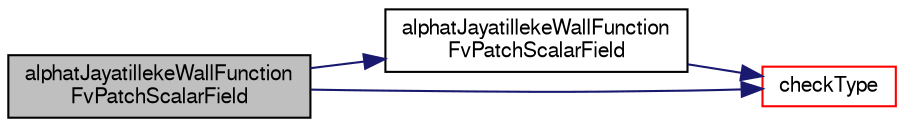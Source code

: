 digraph "alphatJayatillekeWallFunctionFvPatchScalarField"
{
  bgcolor="transparent";
  edge [fontname="FreeSans",fontsize="10",labelfontname="FreeSans",labelfontsize="10"];
  node [fontname="FreeSans",fontsize="10",shape=record];
  rankdir="LR";
  Node177 [label="alphatJayatillekeWallFunction\lFvPatchScalarField",height=0.2,width=0.4,color="black", fillcolor="grey75", style="filled", fontcolor="black"];
  Node177 -> Node178 [color="midnightblue",fontsize="10",style="solid",fontname="FreeSans"];
  Node178 [label="alphatJayatillekeWallFunction\lFvPatchScalarField",height=0.2,width=0.4,color="black",URL="$a30950.html#ac912720802da650582c927db92e92b3d",tooltip="Construct from patch and internal field. "];
  Node178 -> Node179 [color="midnightblue",fontsize="10",style="solid",fontname="FreeSans"];
  Node179 [label="checkType",height=0.2,width=0.4,color="red",URL="$a30950.html#ad72f1118ee25d5a9fcb73f4c5d8ea9d0",tooltip="Check the type of the patch. "];
  Node177 -> Node179 [color="midnightblue",fontsize="10",style="solid",fontname="FreeSans"];
}
